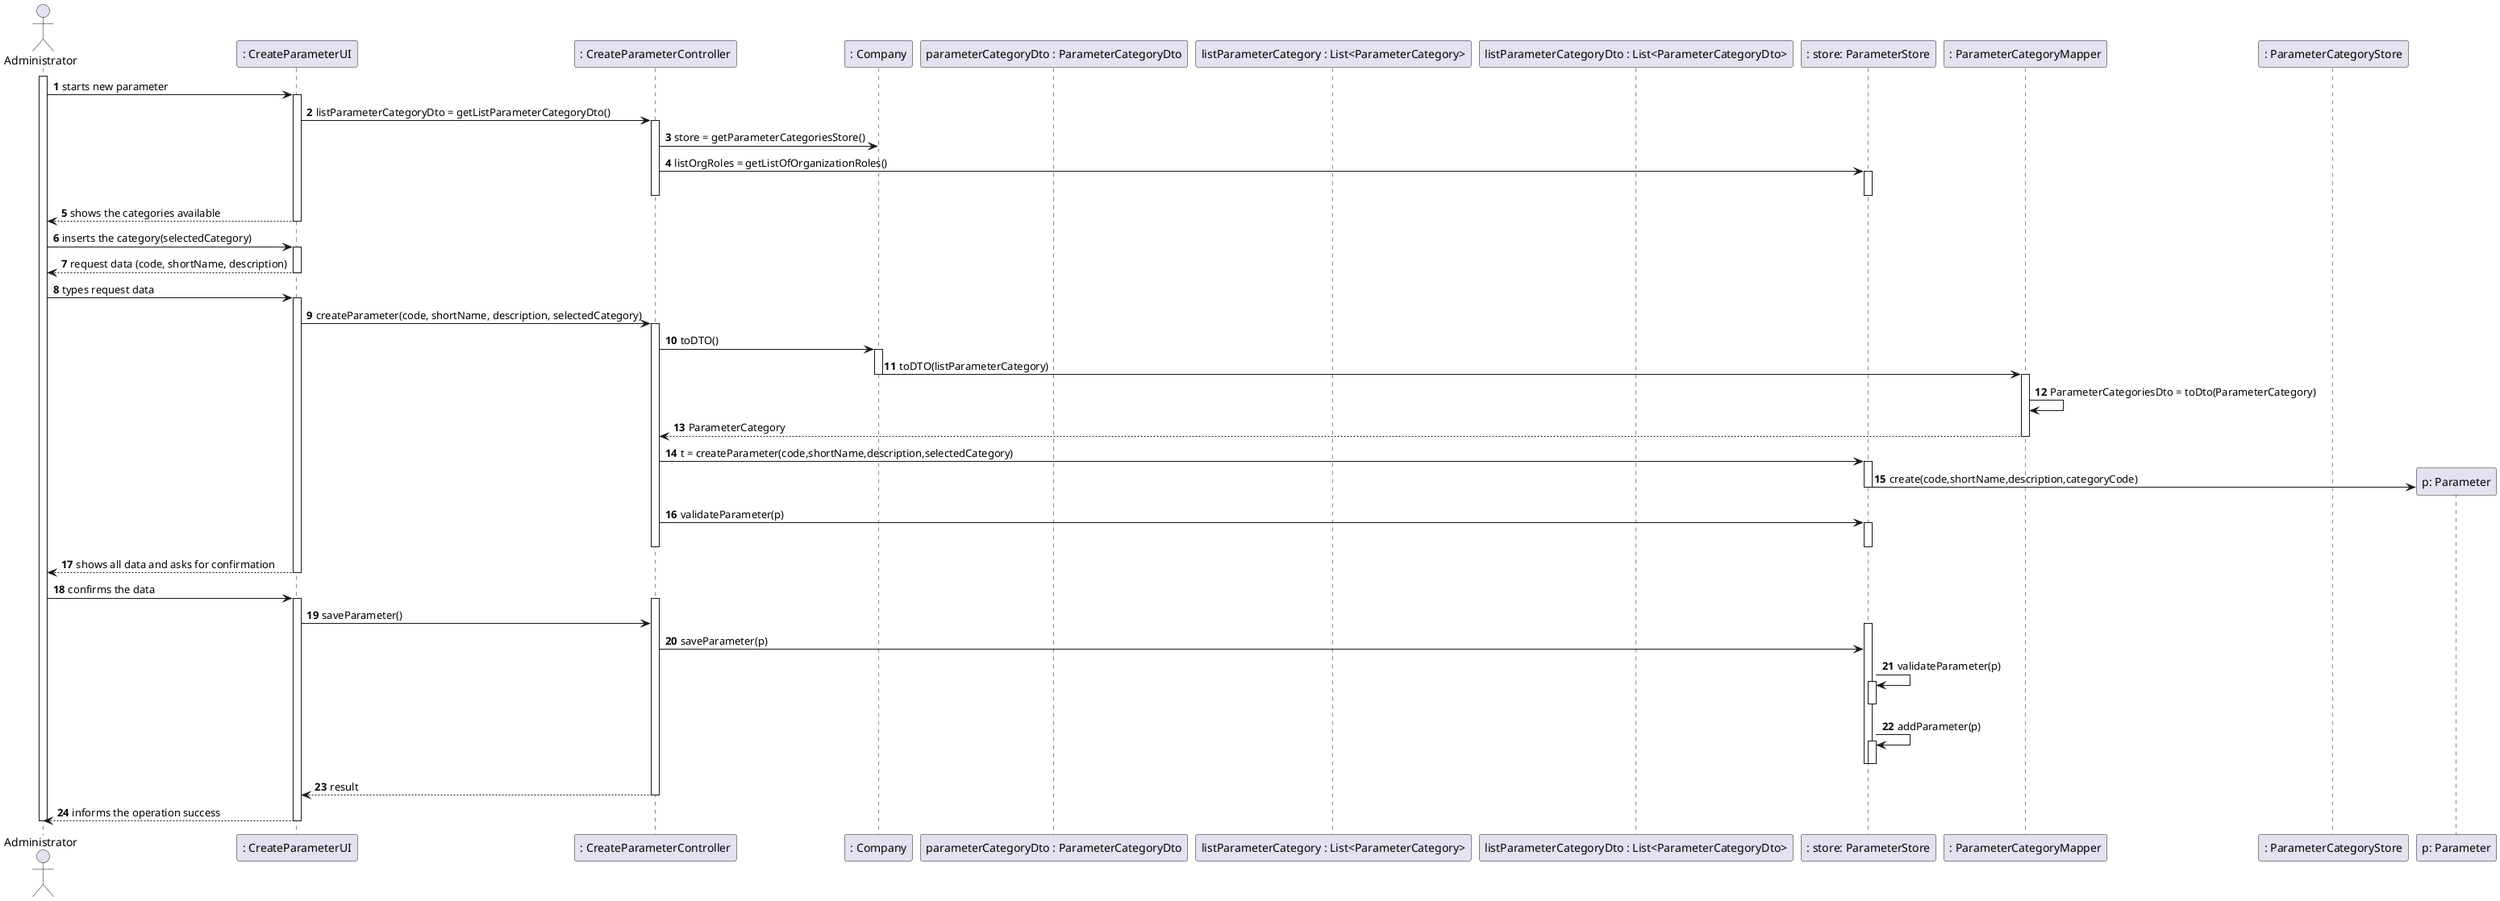 @startuml
'https://plantuml.com/sequence-diagram

autonumber

actor "Administrator" as ADM

participant ": CreateParameterUI" as UI
participant ": CreateParameterController" as CTRL
participant ": Company" as COMP
participant "parameterCategoryDto : ParameterCategoryDto" as PARCATDTO
participant "listParameterCategory : List<ParameterCategory>" as LISTCAT
participant "listParameterCategoryDto : List<ParameterCategoryDto>" as LISTCATDTO
participant ": store: ParameterStore" as STORE
participant ": ParameterCategoryMapper" as MAPPER
participant ": ParameterCategoryStore" as PC
participant "p: Parameter" as PRMT





activate ADM
ADM -> UI: starts new parameter
activate UI
UI -> CTRL : listParameterCategoryDto = getListParameterCategoryDto()
activate CTRL
CTRL -> COMP : store = getParameterCategoriesStore()
CTRL -> STORE : listOrgRoles = getListOfOrganizationRoles()
activate STORE
deactivate CTRL
deactivate STORE


UI --> ADM : shows the categories available
deactivate UI






ADM -> UI: inserts the category(selectedCategory)
activate UI
UI--> ADM : request data (code, shortName, description)
deactivate UI
ADM -> UI : types request data

activate UI
UI -> CTRL : createParameter(code, shortName, description, selectedCategory)
activate CTRL
CTRL -> COMP : toDTO()
activate COMP
COMP -> MAPPER : toDTO(listParameterCategory)
deactivate COMP
activate MAPPER
MAPPER->MAPPER : ParameterCategoriesDto = toDto(ParameterCategory)
MAPPER --> CTRL : ParameterCategory
deactivate MAPPER
CTRL -> STORE : t = createParameter(code,shortName,description,selectedCategory)
activate STORE
STORE -> PRMT** : create(code,shortName,description,categoryCode)
deactivate STORE
CTRL -> STORE : validateParameter(p)
activate STORE
deactivate STORE
deactivate CTRL
UI --> ADM : shows all data and asks for confirmation
deactivate UI








ADM -> UI: confirms the data
activate UI
activate CTRL
UI -> CTRL : saveParameter()
activate STORE
CTRL -> STORE : saveParameter(p)
STORE -> STORE : validateParameter(p)
activate STORE
deactivate STORE
STORE ->STORE : addParameter(p)
activate STORE
deactivate STORE
deactivate STORE
deactivate STORE
CTRL --> UI : result
deactivate CTRL
UI --> ADM : informs the operation success
deactivate UI
deactivate ADM

@enduml